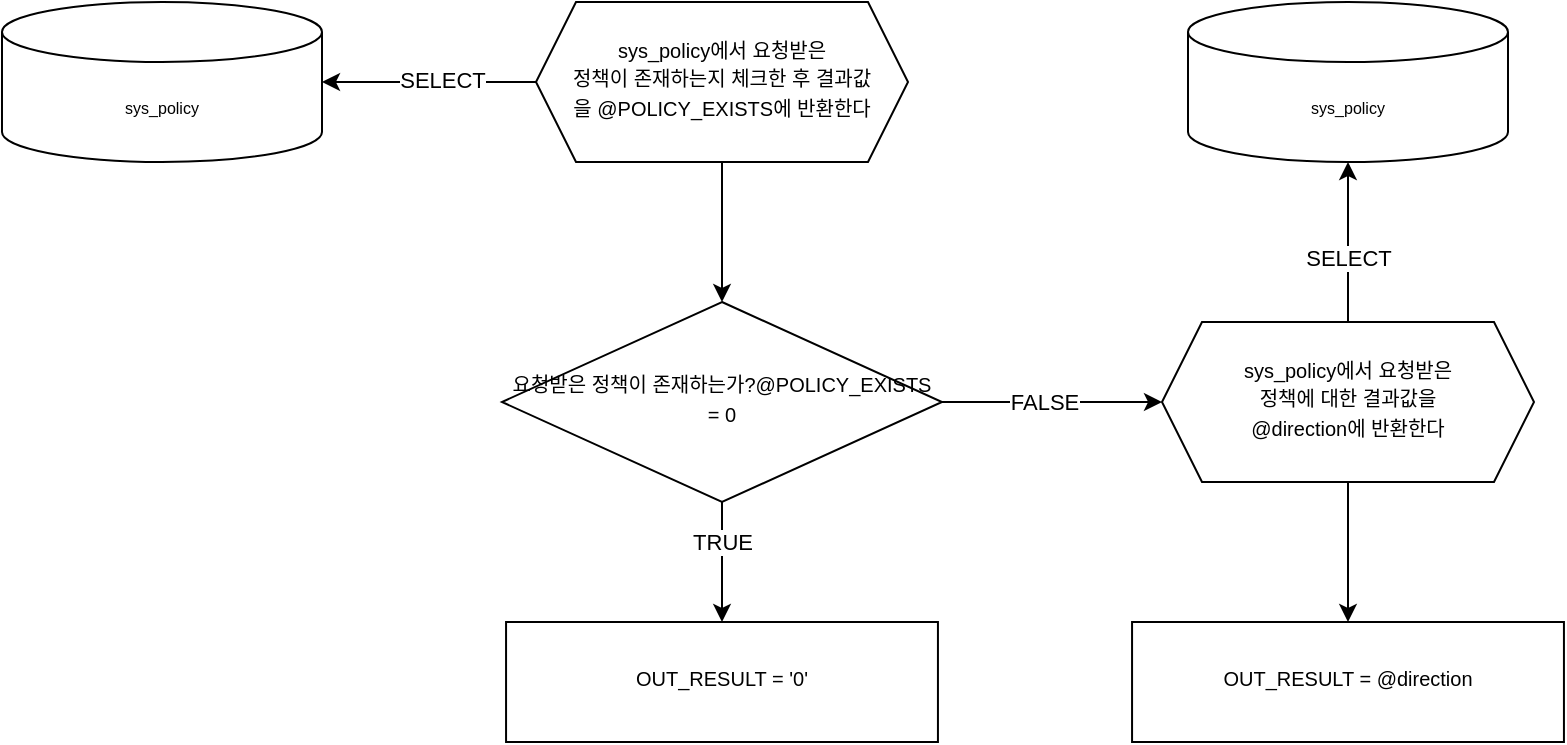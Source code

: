 <mxfile>
    <diagram id="xZIAvk62vrcZNyYDFtqe" name="Page-1">
        <mxGraphModel dx="3171" dy="4315" grid="1" gridSize="10" guides="1" tooltips="1" connect="1" arrows="1" fold="1" page="1" pageScale="1" pageWidth="827" pageHeight="1169" math="0" shadow="0">
            <root>
                <mxCell id="0"/>
                <mxCell id="1" parent="0"/>
                <mxCell id="2" value="" style="edgeStyle=orthogonalEdgeStyle;rounded=0;orthogonalLoop=1;jettySize=auto;html=1;fontSize=8;entryX=0.5;entryY=0;entryDx=0;entryDy=0;" edge="1" parent="1" source="3" target="6">
                    <mxGeometry relative="1" as="geometry">
                        <mxPoint x="-1250" y="-3360" as="targetPoint"/>
                    </mxGeometry>
                </mxCell>
                <mxCell id="8" value="" style="edgeStyle=none;html=1;" edge="1" parent="1" source="3" target="7">
                    <mxGeometry relative="1" as="geometry"/>
                </mxCell>
                <mxCell id="9" value="SELECT" style="edgeLabel;html=1;align=center;verticalAlign=middle;resizable=0;points=[];" vertex="1" connectable="0" parent="8">
                    <mxGeometry x="-0.117" y="-1" relative="1" as="geometry">
                        <mxPoint as="offset"/>
                    </mxGeometry>
                </mxCell>
                <mxCell id="3" value="&lt;span style=&quot;font-size: 10px&quot;&gt;sys_policy에서 요청받은 &lt;br&gt;정책이 존재하는지 체크한 후 결과값을&amp;nbsp;@POLICY_EXISTS에 반환한다&lt;/span&gt;" style="shape=hexagon;perimeter=hexagonPerimeter2;whiteSpace=wrap;html=1;fixedSize=1;shadow=0;strokeWidth=1;spacing=6;spacingTop=-4;" vertex="1" parent="1">
                    <mxGeometry x="-1373" y="-3490" width="186" height="80" as="geometry"/>
                </mxCell>
                <mxCell id="11" value="" style="edgeStyle=none;html=1;" edge="1" parent="1" source="6" target="10">
                    <mxGeometry relative="1" as="geometry"/>
                </mxCell>
                <mxCell id="12" value="TRUE" style="edgeLabel;html=1;align=center;verticalAlign=middle;resizable=0;points=[];" vertex="1" connectable="0" parent="11">
                    <mxGeometry x="-0.327" relative="1" as="geometry">
                        <mxPoint as="offset"/>
                    </mxGeometry>
                </mxCell>
                <mxCell id="14" value="" style="edgeStyle=none;html=1;entryX=0;entryY=0.5;entryDx=0;entryDy=0;" edge="1" parent="1" source="6" target="16">
                    <mxGeometry relative="1" as="geometry">
                        <mxPoint x="-1420" y="-3290" as="targetPoint"/>
                    </mxGeometry>
                </mxCell>
                <mxCell id="15" value="FALSE" style="edgeLabel;html=1;align=center;verticalAlign=middle;resizable=0;points=[];" vertex="1" connectable="0" parent="14">
                    <mxGeometry x="-0.073" relative="1" as="geometry">
                        <mxPoint as="offset"/>
                    </mxGeometry>
                </mxCell>
                <mxCell id="6" value="&lt;span style=&quot;font-size: 10px&quot;&gt;요청받은 정책이 존재하는가?@POLICY_EXISTS = 0&lt;/span&gt;" style="rhombus;whiteSpace=wrap;html=1;shadow=0;strokeWidth=1;spacing=6;spacingTop=-4;" vertex="1" parent="1">
                    <mxGeometry x="-1390" y="-3340" width="220" height="100" as="geometry"/>
                </mxCell>
                <mxCell id="7" value="sys_policy" style="shape=cylinder3;whiteSpace=wrap;html=1;boundedLbl=1;backgroundOutline=1;size=15;fontSize=8;" vertex="1" parent="1">
                    <mxGeometry x="-1640" y="-3490" width="160" height="80" as="geometry"/>
                </mxCell>
                <mxCell id="10" value="&lt;span style=&quot;font-size: 10px&quot;&gt;OUT_RESULT = '0'&lt;/span&gt;" style="whiteSpace=wrap;html=1;shadow=0;strokeWidth=1;spacing=6;spacingTop=-4;" vertex="1" parent="1">
                    <mxGeometry x="-1387.97" y="-3180" width="215.94" height="60" as="geometry"/>
                </mxCell>
                <mxCell id="19" value="" style="edgeStyle=none;html=1;" edge="1" parent="1" source="16" target="18">
                    <mxGeometry relative="1" as="geometry"/>
                </mxCell>
                <mxCell id="20" value="SELECT" style="edgeLabel;html=1;align=center;verticalAlign=middle;resizable=0;points=[];" vertex="1" connectable="0" parent="19">
                    <mxGeometry x="-0.204" relative="1" as="geometry">
                        <mxPoint as="offset"/>
                    </mxGeometry>
                </mxCell>
                <mxCell id="22" value="" style="edgeStyle=none;html=1;" edge="1" parent="1" source="16" target="21">
                    <mxGeometry relative="1" as="geometry"/>
                </mxCell>
                <mxCell id="16" value="&lt;span style=&quot;font-size: 10px&quot;&gt;sys_policy에서 요청받은 &lt;/span&gt;&lt;br&gt;&lt;span style=&quot;font-size: 10px&quot;&gt;정책에 대한 결과값을 &lt;br&gt;@direction에 반환한다&lt;/span&gt;" style="shape=hexagon;perimeter=hexagonPerimeter2;whiteSpace=wrap;html=1;fixedSize=1;shadow=0;strokeWidth=1;spacing=6;spacingTop=-4;" vertex="1" parent="1">
                    <mxGeometry x="-1060" y="-3330" width="186" height="80" as="geometry"/>
                </mxCell>
                <mxCell id="18" value="sys_policy" style="shape=cylinder3;whiteSpace=wrap;html=1;boundedLbl=1;backgroundOutline=1;size=15;fontSize=8;" vertex="1" parent="1">
                    <mxGeometry x="-1047" y="-3490" width="160" height="80" as="geometry"/>
                </mxCell>
                <mxCell id="21" value="&lt;span style=&quot;font-size: 10px&quot;&gt;OUT_RESULT =&amp;nbsp;&lt;/span&gt;&lt;span style=&quot;font-size: 10px&quot;&gt;@direction&lt;/span&gt;" style="whiteSpace=wrap;html=1;shadow=0;strokeWidth=1;spacing=6;spacingTop=-4;" vertex="1" parent="1">
                    <mxGeometry x="-1074.97" y="-3180" width="215.94" height="60" as="geometry"/>
                </mxCell>
            </root>
        </mxGraphModel>
    </diagram>
</mxfile>